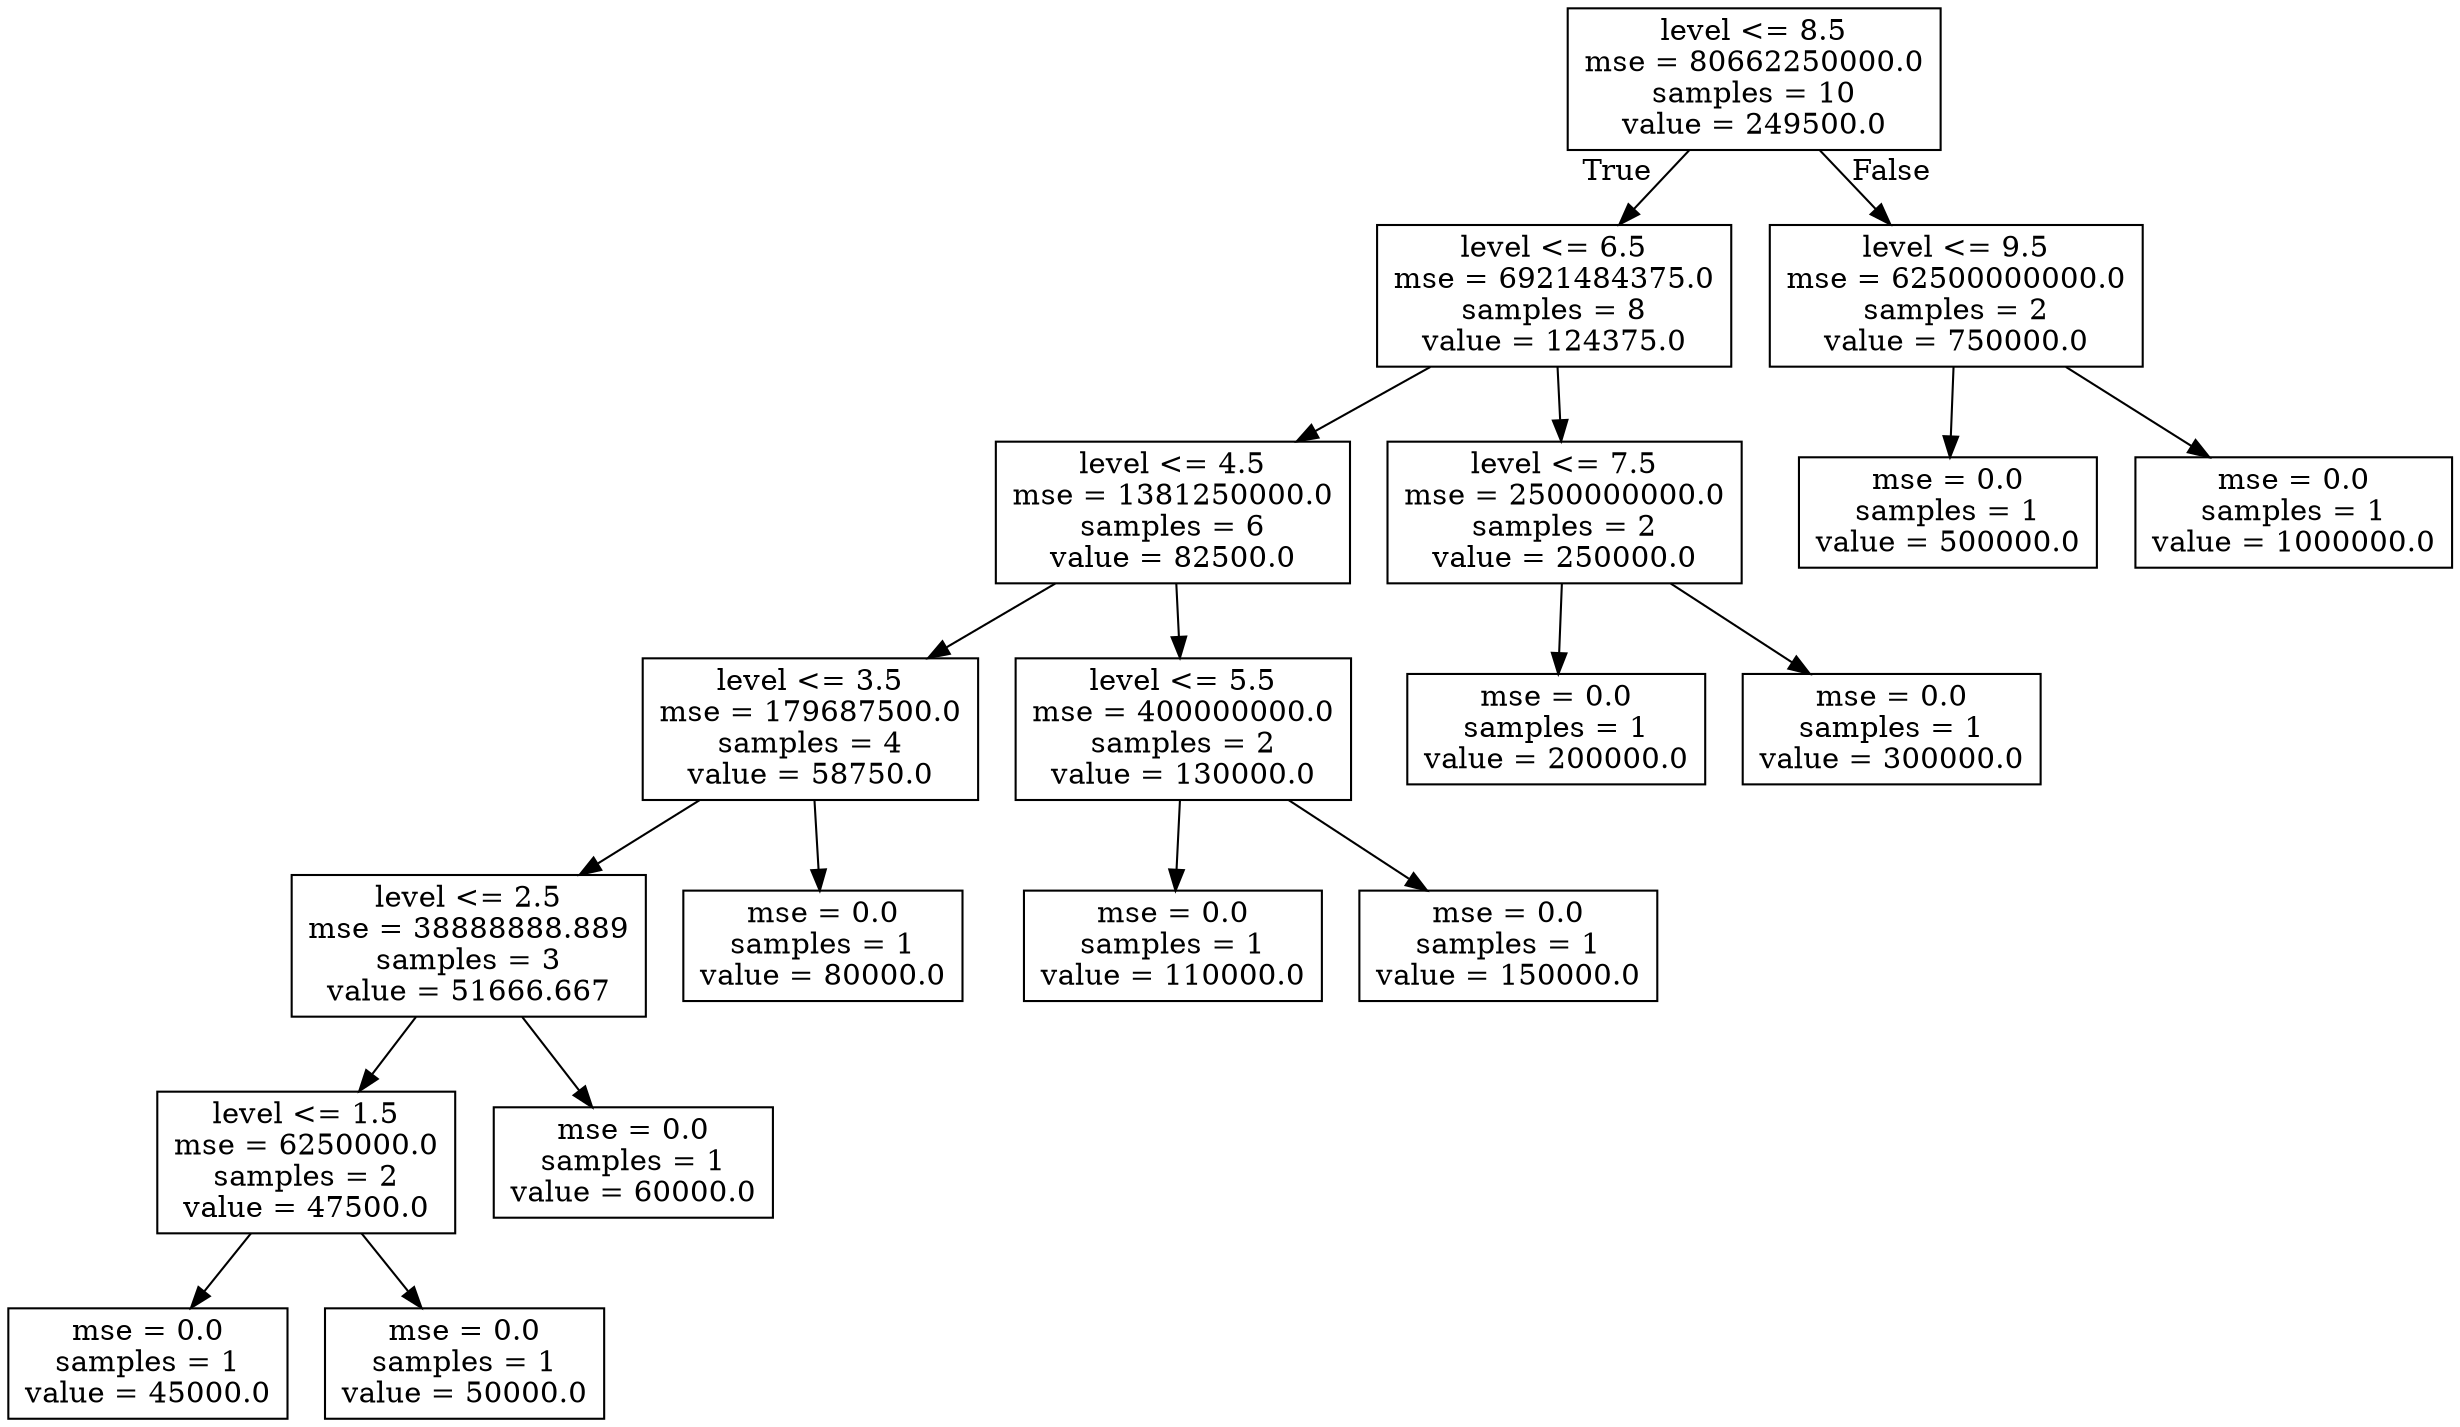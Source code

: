 digraph Tree {
node [shape=box] ;
0 [label="level <= 8.5\nmse = 80662250000.0\nsamples = 10\nvalue = 249500.0"] ;
1 [label="level <= 6.5\nmse = 6921484375.0\nsamples = 8\nvalue = 124375.0"] ;
0 -> 1 [labeldistance=2.5, labelangle=45, headlabel="True"] ;
2 [label="level <= 4.5\nmse = 1381250000.0\nsamples = 6\nvalue = 82500.0"] ;
1 -> 2 ;
3 [label="level <= 3.5\nmse = 179687500.0\nsamples = 4\nvalue = 58750.0"] ;
2 -> 3 ;
4 [label="level <= 2.5\nmse = 38888888.889\nsamples = 3\nvalue = 51666.667"] ;
3 -> 4 ;
5 [label="level <= 1.5\nmse = 6250000.0\nsamples = 2\nvalue = 47500.0"] ;
4 -> 5 ;
6 [label="mse = 0.0\nsamples = 1\nvalue = 45000.0"] ;
5 -> 6 ;
7 [label="mse = 0.0\nsamples = 1\nvalue = 50000.0"] ;
5 -> 7 ;
8 [label="mse = 0.0\nsamples = 1\nvalue = 60000.0"] ;
4 -> 8 ;
9 [label="mse = 0.0\nsamples = 1\nvalue = 80000.0"] ;
3 -> 9 ;
10 [label="level <= 5.5\nmse = 400000000.0\nsamples = 2\nvalue = 130000.0"] ;
2 -> 10 ;
11 [label="mse = 0.0\nsamples = 1\nvalue = 110000.0"] ;
10 -> 11 ;
12 [label="mse = 0.0\nsamples = 1\nvalue = 150000.0"] ;
10 -> 12 ;
13 [label="level <= 7.5\nmse = 2500000000.0\nsamples = 2\nvalue = 250000.0"] ;
1 -> 13 ;
14 [label="mse = 0.0\nsamples = 1\nvalue = 200000.0"] ;
13 -> 14 ;
15 [label="mse = 0.0\nsamples = 1\nvalue = 300000.0"] ;
13 -> 15 ;
16 [label="level <= 9.5\nmse = 62500000000.0\nsamples = 2\nvalue = 750000.0"] ;
0 -> 16 [labeldistance=2.5, labelangle=-45, headlabel="False"] ;
17 [label="mse = 0.0\nsamples = 1\nvalue = 500000.0"] ;
16 -> 17 ;
18 [label="mse = 0.0\nsamples = 1\nvalue = 1000000.0"] ;
16 -> 18 ;
}